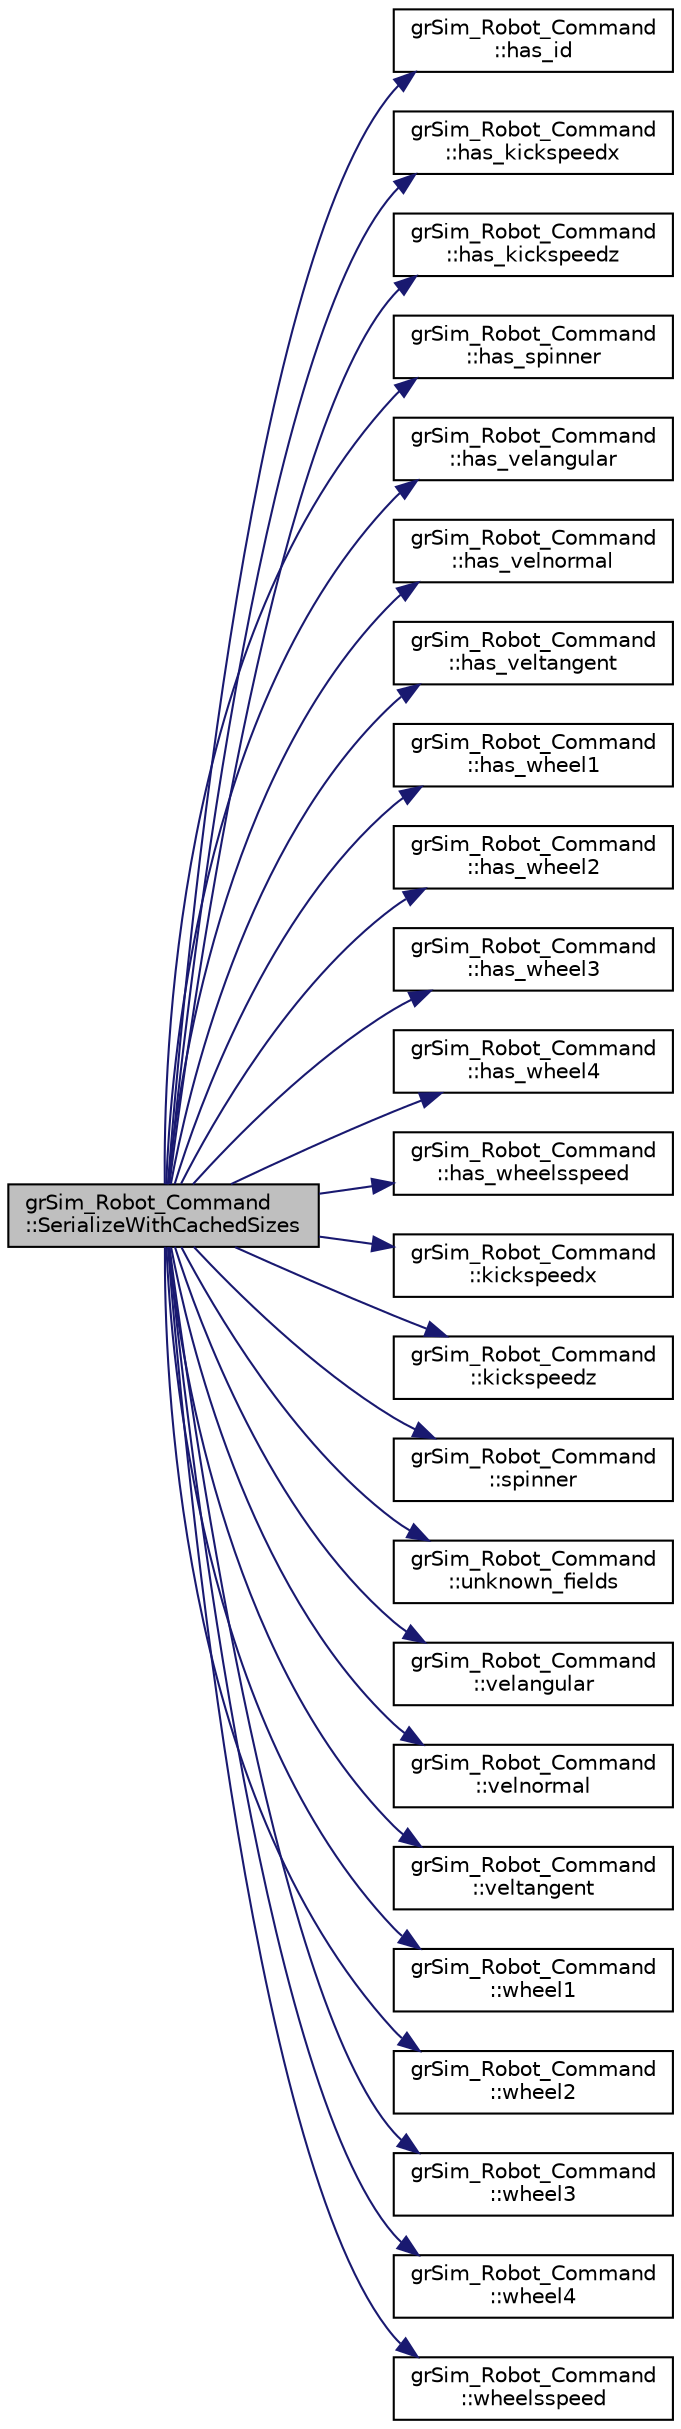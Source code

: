 digraph "grSim_Robot_Command::SerializeWithCachedSizes"
{
 // INTERACTIVE_SVG=YES
  edge [fontname="Helvetica",fontsize="10",labelfontname="Helvetica",labelfontsize="10"];
  node [fontname="Helvetica",fontsize="10",shape=record];
  rankdir="LR";
  Node1 [label="grSim_Robot_Command\l::SerializeWithCachedSizes",height=0.2,width=0.4,color="black", fillcolor="grey75", style="filled", fontcolor="black"];
  Node1 -> Node2 [color="midnightblue",fontsize="10",style="solid",fontname="Helvetica"];
  Node2 [label="grSim_Robot_Command\l::has_id",height=0.2,width=0.4,color="black", fillcolor="white", style="filled",URL="$d1/d68/classgr_sim___robot___command.html#acab670bb9cfc5090aff75408ef099584"];
  Node1 -> Node3 [color="midnightblue",fontsize="10",style="solid",fontname="Helvetica"];
  Node3 [label="grSim_Robot_Command\l::has_kickspeedx",height=0.2,width=0.4,color="black", fillcolor="white", style="filled",URL="$d1/d68/classgr_sim___robot___command.html#a49ff9d098f215809aa0f2248eec7dd6c"];
  Node1 -> Node4 [color="midnightblue",fontsize="10",style="solid",fontname="Helvetica"];
  Node4 [label="grSim_Robot_Command\l::has_kickspeedz",height=0.2,width=0.4,color="black", fillcolor="white", style="filled",URL="$d1/d68/classgr_sim___robot___command.html#a36d3e944e308139b3d0b30abf983c8ca"];
  Node1 -> Node5 [color="midnightblue",fontsize="10",style="solid",fontname="Helvetica"];
  Node5 [label="grSim_Robot_Command\l::has_spinner",height=0.2,width=0.4,color="black", fillcolor="white", style="filled",URL="$d1/d68/classgr_sim___robot___command.html#aa04e58bca042307043334d82ec1a2c60"];
  Node1 -> Node6 [color="midnightblue",fontsize="10",style="solid",fontname="Helvetica"];
  Node6 [label="grSim_Robot_Command\l::has_velangular",height=0.2,width=0.4,color="black", fillcolor="white", style="filled",URL="$d1/d68/classgr_sim___robot___command.html#aa679c4f0da36d885ecb9001eea3cdfc2"];
  Node1 -> Node7 [color="midnightblue",fontsize="10",style="solid",fontname="Helvetica"];
  Node7 [label="grSim_Robot_Command\l::has_velnormal",height=0.2,width=0.4,color="black", fillcolor="white", style="filled",URL="$d1/d68/classgr_sim___robot___command.html#a4be6d28b85530423946c89d0176af1fc"];
  Node1 -> Node8 [color="midnightblue",fontsize="10",style="solid",fontname="Helvetica"];
  Node8 [label="grSim_Robot_Command\l::has_veltangent",height=0.2,width=0.4,color="black", fillcolor="white", style="filled",URL="$d1/d68/classgr_sim___robot___command.html#aa024007c788f05dde3405199d86f7c16"];
  Node1 -> Node9 [color="midnightblue",fontsize="10",style="solid",fontname="Helvetica"];
  Node9 [label="grSim_Robot_Command\l::has_wheel1",height=0.2,width=0.4,color="black", fillcolor="white", style="filled",URL="$d1/d68/classgr_sim___robot___command.html#a11b8a04e3ff7799562311df7963d0118"];
  Node1 -> Node10 [color="midnightblue",fontsize="10",style="solid",fontname="Helvetica"];
  Node10 [label="grSim_Robot_Command\l::has_wheel2",height=0.2,width=0.4,color="black", fillcolor="white", style="filled",URL="$d1/d68/classgr_sim___robot___command.html#a08c29edf76f51339f2c39b912fa2cedc"];
  Node1 -> Node11 [color="midnightblue",fontsize="10",style="solid",fontname="Helvetica"];
  Node11 [label="grSim_Robot_Command\l::has_wheel3",height=0.2,width=0.4,color="black", fillcolor="white", style="filled",URL="$d1/d68/classgr_sim___robot___command.html#a71ca3e22e63c27a219bffa65b6143609"];
  Node1 -> Node12 [color="midnightblue",fontsize="10",style="solid",fontname="Helvetica"];
  Node12 [label="grSim_Robot_Command\l::has_wheel4",height=0.2,width=0.4,color="black", fillcolor="white", style="filled",URL="$d1/d68/classgr_sim___robot___command.html#aa42f620797c600ebf30498c449c93cc4"];
  Node1 -> Node13 [color="midnightblue",fontsize="10",style="solid",fontname="Helvetica"];
  Node13 [label="grSim_Robot_Command\l::has_wheelsspeed",height=0.2,width=0.4,color="black", fillcolor="white", style="filled",URL="$d1/d68/classgr_sim___robot___command.html#ac8dc6f4b151c476204327a06691e56c6"];
  Node1 -> Node14 [color="midnightblue",fontsize="10",style="solid",fontname="Helvetica"];
  Node14 [label="grSim_Robot_Command\l::kickspeedx",height=0.2,width=0.4,color="black", fillcolor="white", style="filled",URL="$d1/d68/classgr_sim___robot___command.html#abb15aaf9507c99260b46c1f1148c7e3d"];
  Node1 -> Node15 [color="midnightblue",fontsize="10",style="solid",fontname="Helvetica"];
  Node15 [label="grSim_Robot_Command\l::kickspeedz",height=0.2,width=0.4,color="black", fillcolor="white", style="filled",URL="$d1/d68/classgr_sim___robot___command.html#a00a630ccbfbcb9c1671b873d400ee67e"];
  Node1 -> Node16 [color="midnightblue",fontsize="10",style="solid",fontname="Helvetica"];
  Node16 [label="grSim_Robot_Command\l::spinner",height=0.2,width=0.4,color="black", fillcolor="white", style="filled",URL="$d1/d68/classgr_sim___robot___command.html#ae90aee9cb208d09f5aab295395ba7351"];
  Node1 -> Node17 [color="midnightblue",fontsize="10",style="solid",fontname="Helvetica"];
  Node17 [label="grSim_Robot_Command\l::unknown_fields",height=0.2,width=0.4,color="black", fillcolor="white", style="filled",URL="$d1/d68/classgr_sim___robot___command.html#a509fa7aded42ff363f775ddadccb4bfe"];
  Node1 -> Node18 [color="midnightblue",fontsize="10",style="solid",fontname="Helvetica"];
  Node18 [label="grSim_Robot_Command\l::velangular",height=0.2,width=0.4,color="black", fillcolor="white", style="filled",URL="$d1/d68/classgr_sim___robot___command.html#ac3d0c7cd04ca8e912b4fceab020ba627"];
  Node1 -> Node19 [color="midnightblue",fontsize="10",style="solid",fontname="Helvetica"];
  Node19 [label="grSim_Robot_Command\l::velnormal",height=0.2,width=0.4,color="black", fillcolor="white", style="filled",URL="$d1/d68/classgr_sim___robot___command.html#ac9a201e96f308dd2f2377802cf000467"];
  Node1 -> Node20 [color="midnightblue",fontsize="10",style="solid",fontname="Helvetica"];
  Node20 [label="grSim_Robot_Command\l::veltangent",height=0.2,width=0.4,color="black", fillcolor="white", style="filled",URL="$d1/d68/classgr_sim___robot___command.html#aca703884e9e92f41d443558c2ce61219"];
  Node1 -> Node21 [color="midnightblue",fontsize="10",style="solid",fontname="Helvetica"];
  Node21 [label="grSim_Robot_Command\l::wheel1",height=0.2,width=0.4,color="black", fillcolor="white", style="filled",URL="$d1/d68/classgr_sim___robot___command.html#a4d9d14d3e856fddb3ddede56c21d239e"];
  Node1 -> Node22 [color="midnightblue",fontsize="10",style="solid",fontname="Helvetica"];
  Node22 [label="grSim_Robot_Command\l::wheel2",height=0.2,width=0.4,color="black", fillcolor="white", style="filled",URL="$d1/d68/classgr_sim___robot___command.html#a58fc235bd37d62da61cf4dcfdb6de90d"];
  Node1 -> Node23 [color="midnightblue",fontsize="10",style="solid",fontname="Helvetica"];
  Node23 [label="grSim_Robot_Command\l::wheel3",height=0.2,width=0.4,color="black", fillcolor="white", style="filled",URL="$d1/d68/classgr_sim___robot___command.html#a17ac79d0407b2756b8c5615574cfd775"];
  Node1 -> Node24 [color="midnightblue",fontsize="10",style="solid",fontname="Helvetica"];
  Node24 [label="grSim_Robot_Command\l::wheel4",height=0.2,width=0.4,color="black", fillcolor="white", style="filled",URL="$d1/d68/classgr_sim___robot___command.html#aea69940feee58122f0a305f2cd3c1e94"];
  Node1 -> Node25 [color="midnightblue",fontsize="10",style="solid",fontname="Helvetica"];
  Node25 [label="grSim_Robot_Command\l::wheelsspeed",height=0.2,width=0.4,color="black", fillcolor="white", style="filled",URL="$d1/d68/classgr_sim___robot___command.html#aca925c8cbdebfde18cc23a77cf9adfa3"];
}
